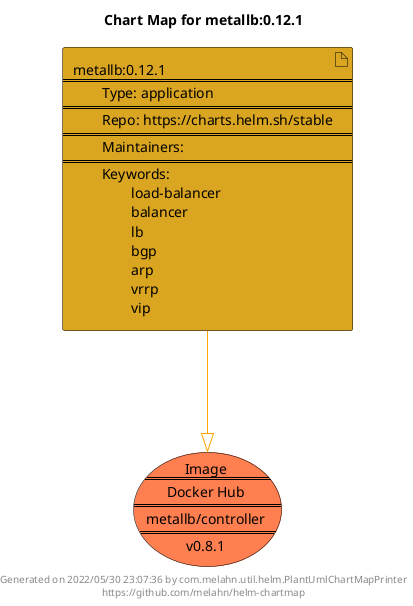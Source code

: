 @startuml
skinparam linetype ortho
skinparam backgroundColor white
skinparam usecaseBorderColor black
skinparam usecaseArrowColor LightSlateGray
skinparam artifactBorderColor black
skinparam artifactArrowColor LightSlateGray

title Chart Map for metallb:0.12.1

'There is one referenced Helm Chart
artifact "metallb:0.12.1\n====\n\tType: application\n====\n\tRepo: https://charts.helm.sh/stable\n====\n\tMaintainers: \n====\n\tKeywords: \n\t\tload-balancer\n\t\tbalancer\n\t\tlb\n\t\tbgp\n\t\tarp\n\t\tvrrp\n\t\tvip" as metallb_0_12_1 #GoldenRod

'There is one referenced Docker Image
usecase "Image\n====\nDocker Hub\n====\nmetallb/controller\n====\nv0.8.1" as metallb_controller_v0_8_1 #Coral

'Chart Dependencies
metallb_0_12_1--[#orange]-|>metallb_controller_v0_8_1

center footer Generated on 2022/05/30 23:07:36 by com.melahn.util.helm.PlantUmlChartMapPrinter\nhttps://github.com/melahn/helm-chartmap
@enduml
